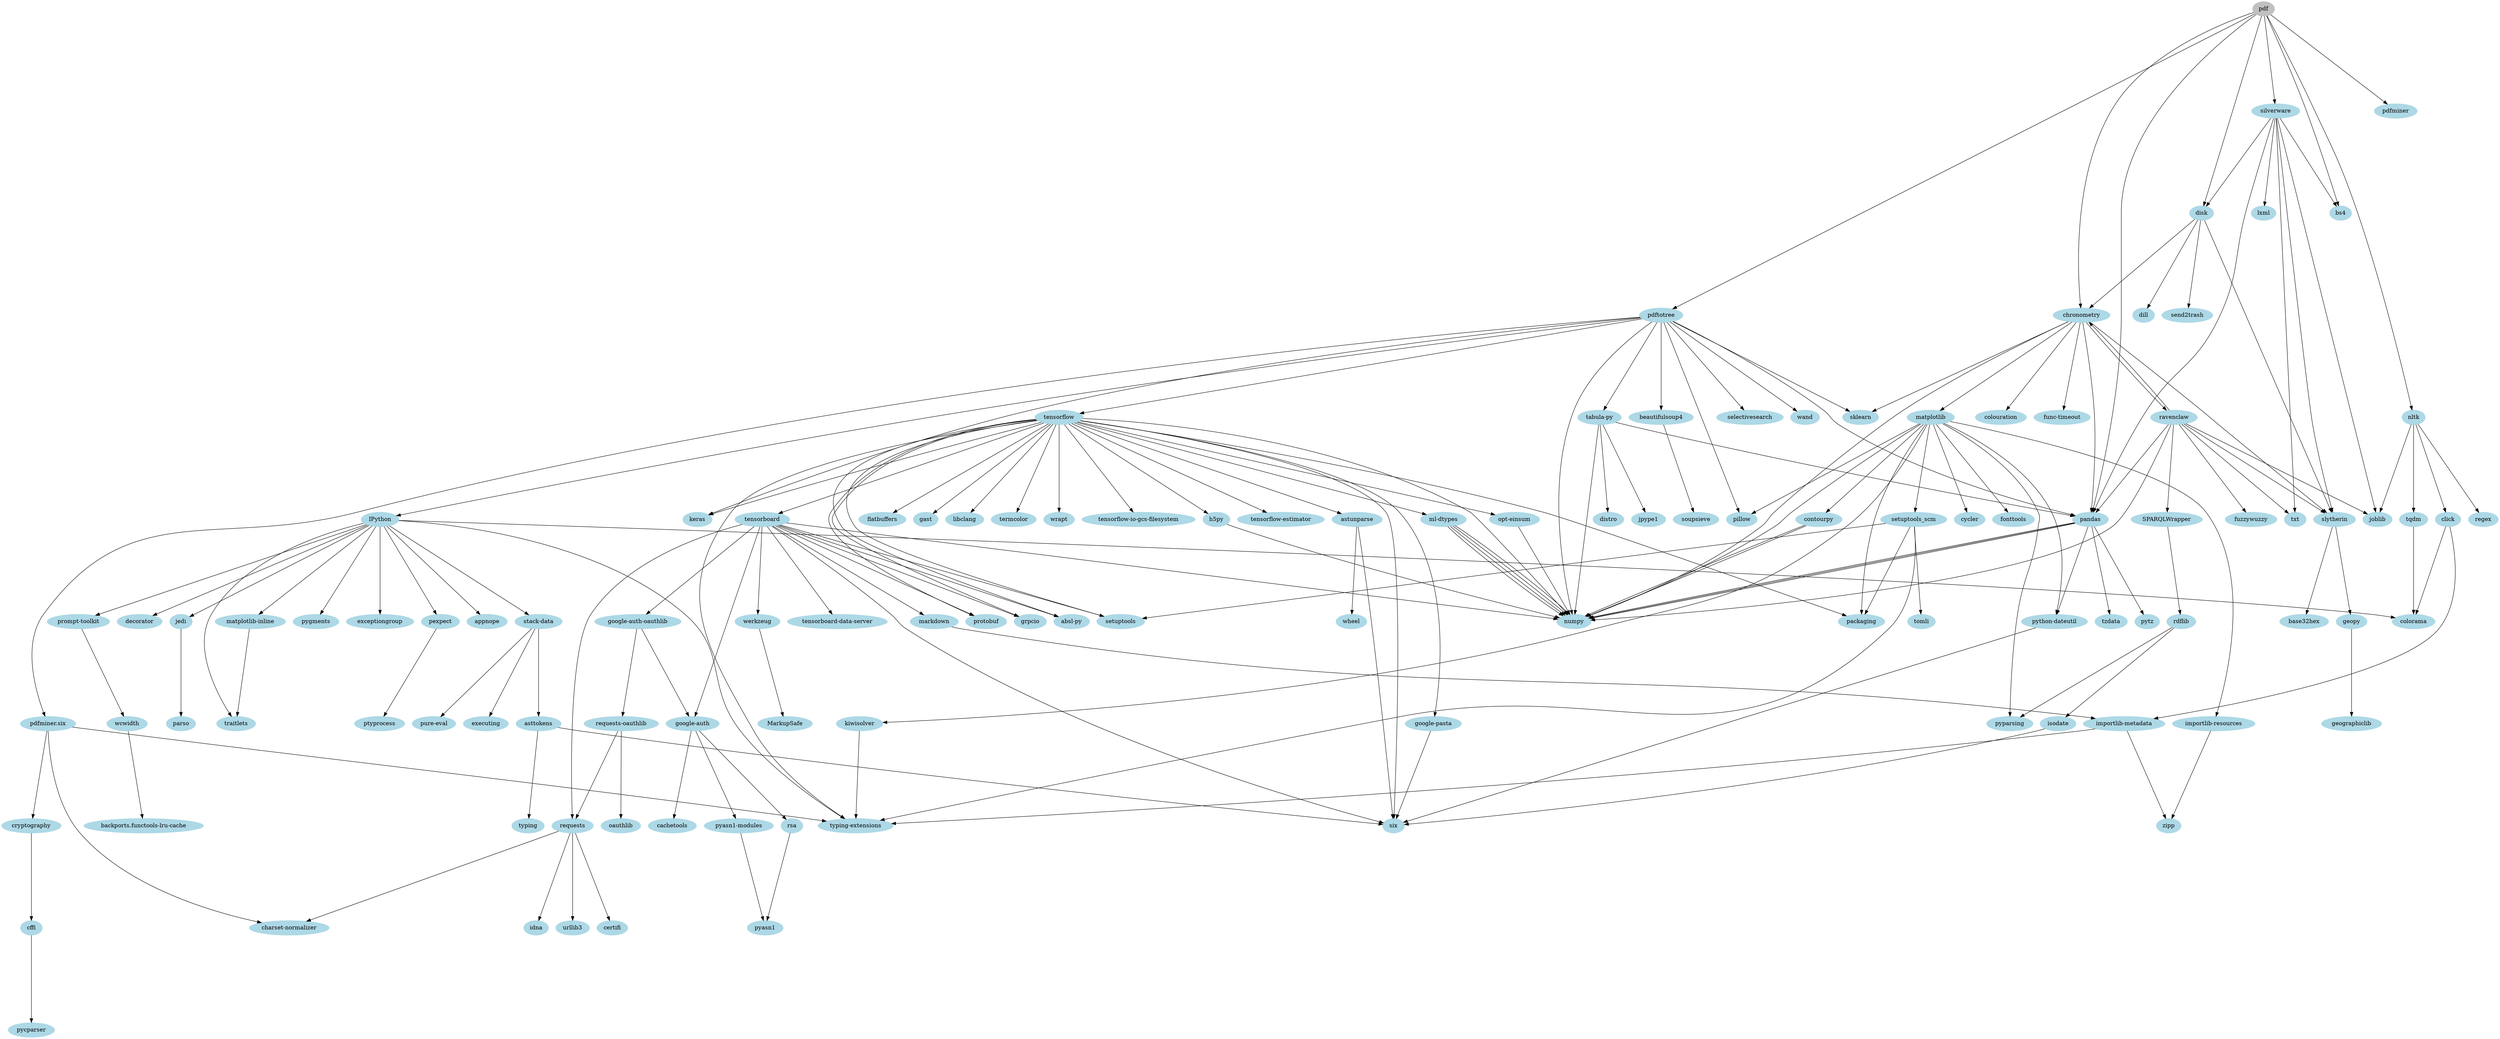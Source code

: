 digraph Dependencies {
	node [color=lightblue style=filled]
	ranksep=3
	pdf [color=grey style=filled]
	pdftotree
	pdf -> pdftotree
	pdfminer
	pdf -> pdfminer
	bs4
	pdf -> bs4
	silverware
	pdf -> silverware
	nltk
	pdf -> nltk
	disk
	pdf -> disk
	pandas
	pdf -> pandas
	chronometry
	pdf -> chronometry
	IPython
	pdftotree -> IPython
	beautifulsoup4
	pdftotree -> beautifulsoup4
	keras
	pdftotree -> keras
	numpy
	pdftotree -> numpy
	pandas
	pdftotree -> pandas
	"pdfminer.six"
	pdftotree -> "pdfminer.six"
	pillow
	pdftotree -> pillow
	selectivesearch
	pdftotree -> selectivesearch
	sklearn
	pdftotree -> sklearn
	"tabula-py"
	pdftotree -> "tabula-py"
	tensorflow
	pdftotree -> tensorflow
	wand
	pdftotree -> wand
	pandas
	chronometry -> pandas
	numpy
	chronometry -> numpy
	slytherin
	chronometry -> slytherin
	colouration
	chronometry -> colouration
	sklearn
	chronometry -> sklearn
	ravenclaw
	chronometry -> ravenclaw
	"func-timeout"
	chronometry -> "func-timeout"
	matplotlib
	chronometry -> matplotlib
	dill
	disk -> dill
	send2trash
	disk -> send2trash
	chronometry
	disk -> chronometry
	slytherin
	disk -> slytherin
	bs4
	silverware -> bs4
	joblib
	silverware -> joblib
	pandas
	silverware -> pandas
	disk
	silverware -> disk
	lxml
	silverware -> lxml
	slytherin
	silverware -> slytherin
	txt
	silverware -> txt
	click
	nltk -> click
	joblib
	nltk -> joblib
	regex
	nltk -> regex
	tqdm
	nltk -> tqdm
	numpy
	pandas -> numpy
	numpy
	pandas -> numpy
	numpy
	pandas -> numpy
	"python-dateutil"
	pandas -> "python-dateutil"
	pytz
	pandas -> pytz
	tzdata
	pandas -> tzdata
	soupsieve
	beautifulsoup4 -> soupsieve
	"charset-normalizer"
	"pdfminer.six" -> "charset-normalizer"
	cryptography
	"pdfminer.six" -> cryptography
	"typing-extensions"
	"pdfminer.six" -> "typing-extensions"
	decorator
	IPython -> decorator
	jedi
	IPython -> jedi
	"matplotlib-inline"
	IPython -> "matplotlib-inline"
	"prompt-toolkit"
	IPython -> "prompt-toolkit"
	pygments
	IPython -> pygments
	"stack-data"
	IPython -> "stack-data"
	traitlets
	IPython -> traitlets
	"typing-extensions"
	IPython -> "typing-extensions"
	exceptiongroup
	IPython -> exceptiongroup
	pexpect
	IPython -> pexpect
	appnope
	IPython -> appnope
	colorama
	IPython -> colorama
	base32hex
	slytherin -> base32hex
	geopy
	slytherin -> geopy
	numpy
	ravenclaw -> numpy
	pandas
	ravenclaw -> pandas
	chronometry
	ravenclaw -> chronometry
	SPARQLWrapper
	ravenclaw -> SPARQLWrapper
	fuzzywuzzy
	ravenclaw -> fuzzywuzzy
	joblib
	ravenclaw -> joblib
	slytherin
	ravenclaw -> slytherin
	txt
	ravenclaw -> txt
	pandas
	"tabula-py" -> pandas
	numpy
	"tabula-py" -> numpy
	distro
	"tabula-py" -> distro
	jpype1
	"tabula-py" -> jpype1
	contourpy
	matplotlib -> contourpy
	cycler
	matplotlib -> cycler
	fonttools
	matplotlib -> fonttools
	kiwisolver
	matplotlib -> kiwisolver
	numpy
	matplotlib -> numpy
	packaging
	matplotlib -> packaging
	pillow
	matplotlib -> pillow
	pyparsing
	matplotlib -> pyparsing
	"python-dateutil"
	matplotlib -> "python-dateutil"
	setuptools_scm
	matplotlib -> setuptools_scm
	"importlib-resources"
	matplotlib -> "importlib-resources"
	colorama
	click -> colorama
	"importlib-metadata"
	click -> "importlib-metadata"
	"opt-einsum"
	tensorflow -> "opt-einsum"
	"absl-py"
	tensorflow -> "absl-py"
	astunparse
	tensorflow -> astunparse
	flatbuffers
	tensorflow -> flatbuffers
	gast
	tensorflow -> gast
	"google-pasta"
	tensorflow -> "google-pasta"
	h5py
	tensorflow -> h5py
	libclang
	tensorflow -> libclang
	"ml-dtypes"
	tensorflow -> "ml-dtypes"
	numpy
	tensorflow -> numpy
	packaging
	tensorflow -> packaging
	protobuf
	tensorflow -> protobuf
	setuptools
	tensorflow -> setuptools
	six
	tensorflow -> six
	termcolor
	tensorflow -> termcolor
	"typing-extensions"
	tensorflow -> "typing-extensions"
	wrapt
	tensorflow -> wrapt
	"tensorflow-io-gcs-filesystem"
	tensorflow -> "tensorflow-io-gcs-filesystem"
	grpcio
	tensorflow -> grpcio
	tensorboard
	tensorflow -> tensorboard
	"tensorflow-estimator"
	tensorflow -> "tensorflow-estimator"
	keras
	tensorflow -> keras
	six
	"python-dateutil" -> six
	colorama
	tqdm -> colorama
	geographiclib
	geopy -> geographiclib
	traitlets
	"matplotlib-inline" -> traitlets
	ptyprocess
	pexpect -> ptyprocess
	parso
	jedi -> parso
	rdflib
	SPARQLWrapper -> rdflib
	wcwidth
	"prompt-toolkit" -> wcwidth
	executing
	"stack-data" -> executing
	asttokens
	"stack-data" -> asttokens
	"pure-eval"
	"stack-data" -> "pure-eval"
	cffi
	cryptography -> cffi
	zipp
	"importlib-metadata" -> zipp
	"typing-extensions"
	"importlib-metadata" -> "typing-extensions"
	six
	"google-pasta" -> six
	wheel
	astunparse -> wheel
	six
	astunparse -> six
	numpy
	"opt-einsum" -> numpy
	packaging
	setuptools_scm -> packaging
	setuptools
	setuptools_scm -> setuptools
	"typing-extensions"
	setuptools_scm -> "typing-extensions"
	tomli
	setuptools_scm -> tomli
	zipp
	"importlib-resources" -> zipp
	"typing-extensions"
	kiwisolver -> "typing-extensions"
	numpy
	"ml-dtypes" -> numpy
	numpy
	"ml-dtypes" -> numpy
	numpy
	"ml-dtypes" -> numpy
	numpy
	"ml-dtypes" -> numpy
	"absl-py"
	tensorboard -> "absl-py"
	grpcio
	tensorboard -> grpcio
	"google-auth"
	tensorboard -> "google-auth"
	"google-auth-oauthlib"
	tensorboard -> "google-auth-oauthlib"
	markdown
	tensorboard -> markdown
	numpy
	tensorboard -> numpy
	protobuf
	tensorboard -> protobuf
	requests
	tensorboard -> requests
	setuptools
	tensorboard -> setuptools
	six
	tensorboard -> six
	"tensorboard-data-server"
	tensorboard -> "tensorboard-data-server"
	werkzeug
	tensorboard -> werkzeug
	numpy
	contourpy -> numpy
	numpy
	contourpy -> numpy
	numpy
	h5py -> numpy
	isodate
	rdflib -> isodate
	pyparsing
	rdflib -> pyparsing
	six
	asttokens -> six
	typing
	asttokens -> typing
	"backports.functools-lru-cache"
	wcwidth -> "backports.functools-lru-cache"
	"importlib-metadata"
	markdown -> "importlib-metadata"
	MarkupSafe
	werkzeug -> MarkupSafe
	cachetools
	"google-auth" -> cachetools
	"pyasn1-modules"
	"google-auth" -> "pyasn1-modules"
	rsa
	"google-auth" -> rsa
	"charset-normalizer"
	requests -> "charset-normalizer"
	idna
	requests -> idna
	urllib3
	requests -> urllib3
	certifi
	requests -> certifi
	pycparser
	cffi -> pycparser
	pyasn1
	"pyasn1-modules" -> pyasn1
	"google-auth"
	"google-auth-oauthlib" -> "google-auth"
	"requests-oauthlib"
	"google-auth-oauthlib" -> "requests-oauthlib"
	pyasn1
	rsa -> pyasn1
	oauthlib
	"requests-oauthlib" -> oauthlib
	requests
	"requests-oauthlib" -> requests
	six
	isodate -> six
}
